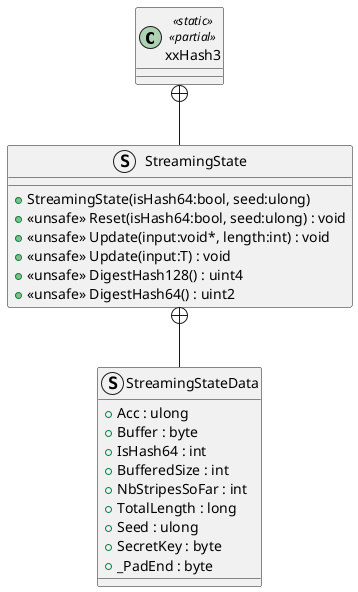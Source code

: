 @startuml
class xxHash3 <<static>> <<partial>> {
}
struct StreamingState {
    + StreamingState(isHash64:bool, seed:ulong)
    + <<unsafe>> Reset(isHash64:bool, seed:ulong) : void
    + <<unsafe>> Update(input:void*, length:int) : void
    + <<unsafe>> Update(input:T) : void
    + <<unsafe>> DigestHash128() : uint4
    + <<unsafe>> DigestHash64() : uint2
}
struct StreamingStateData {
    + Acc : ulong
    + Buffer : byte
    + IsHash64 : int
    + BufferedSize : int
    + NbStripesSoFar : int
    + TotalLength : long
    + Seed : ulong
    + SecretKey : byte
    + _PadEnd : byte
}
xxHash3 +-- StreamingState
StreamingState +-- StreamingStateData
@enduml
